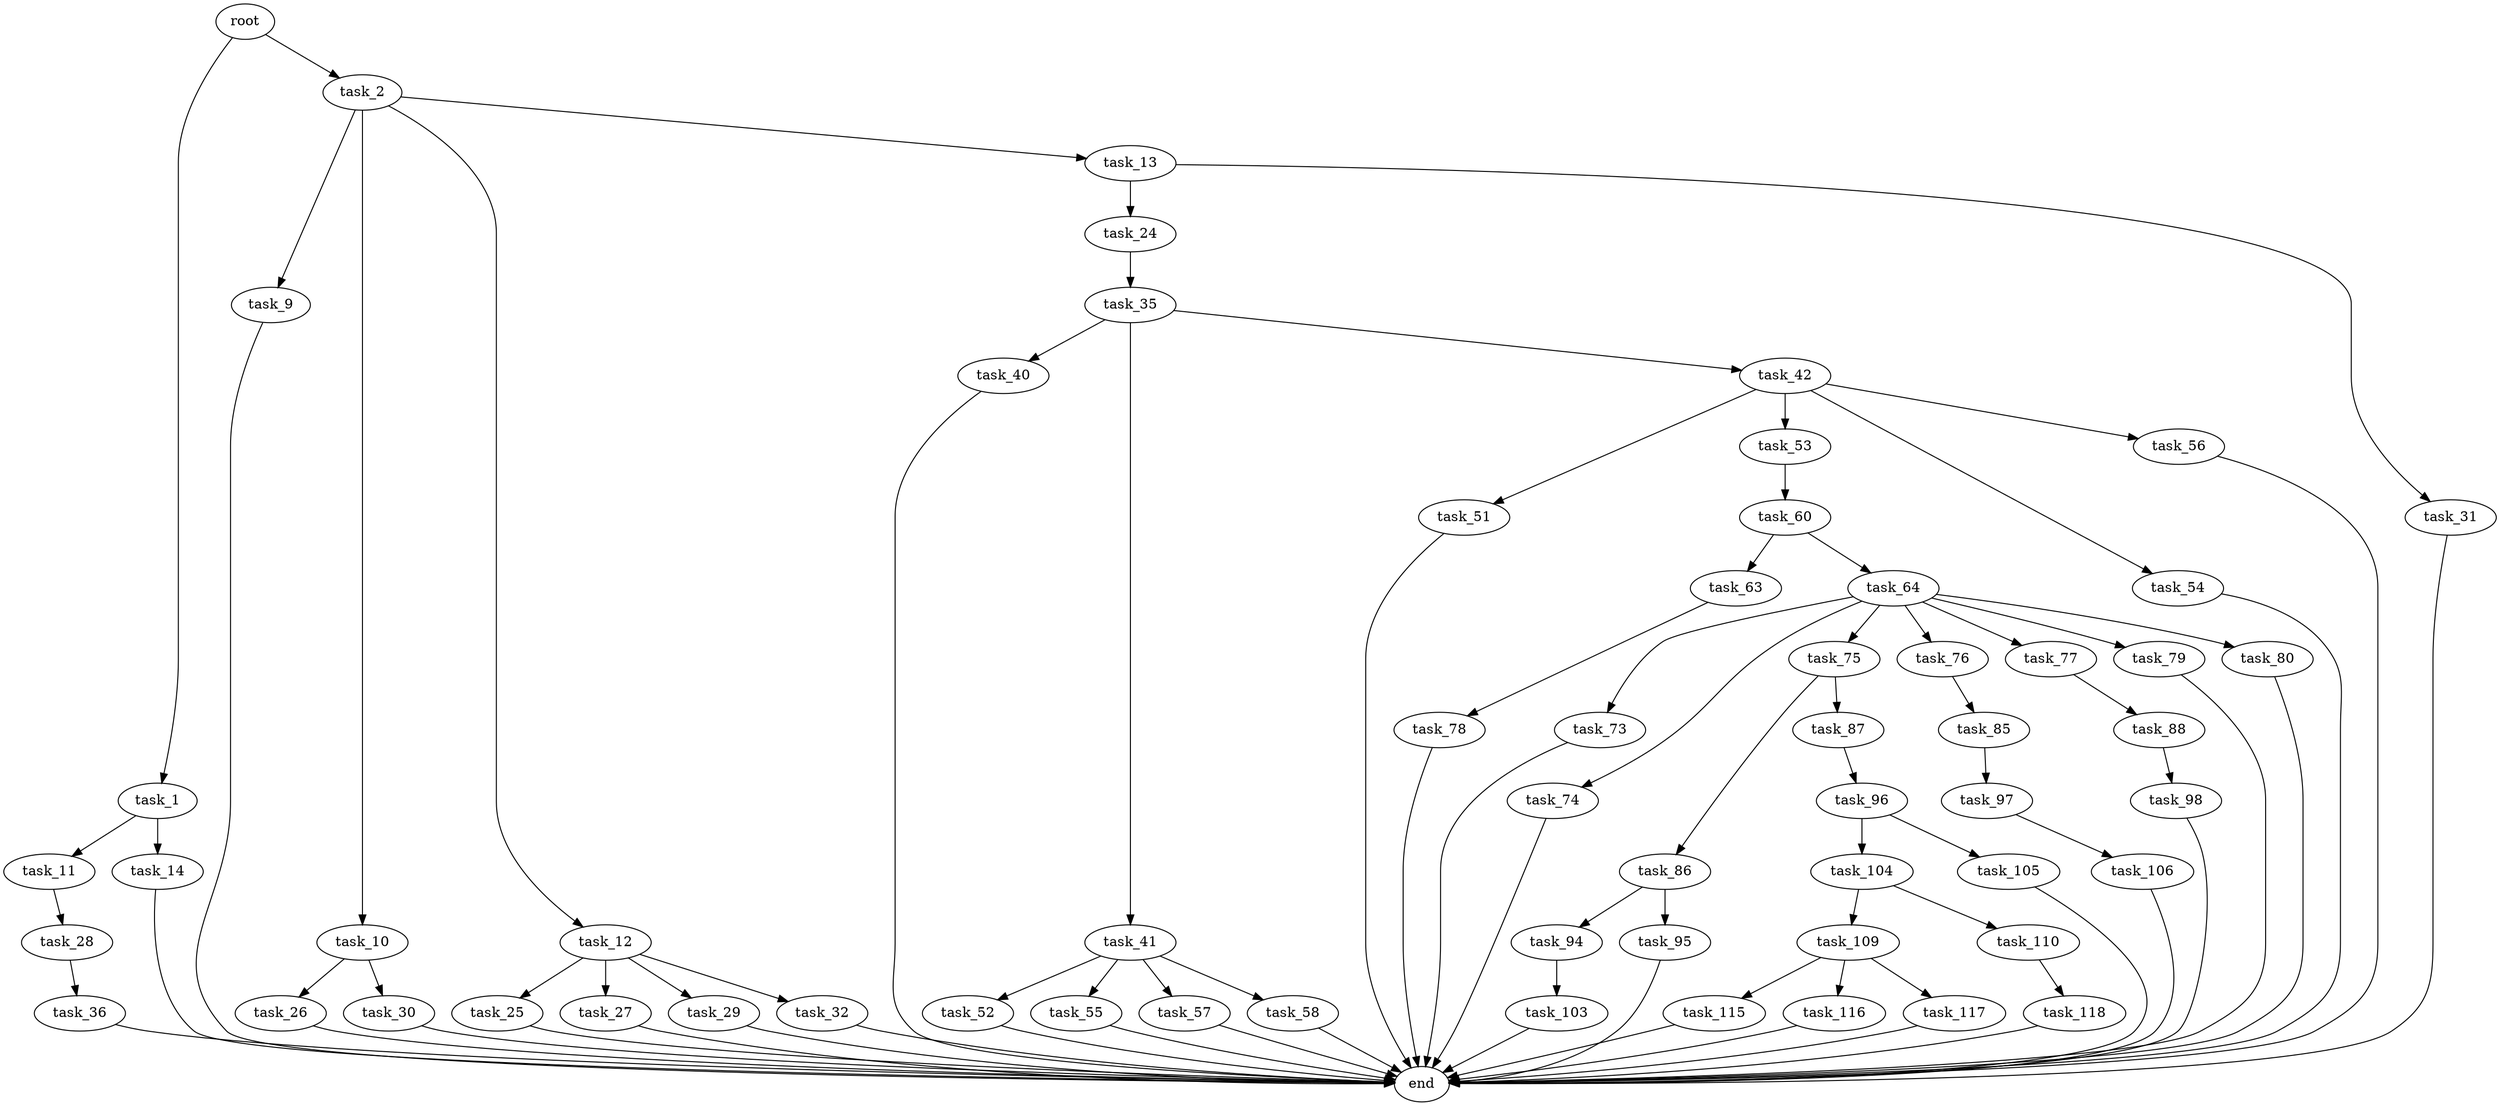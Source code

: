 digraph G {
  root [size="0.000000"];
  task_1 [size="309945862286.000000"];
  task_2 [size="8589934592.000000"];
  task_11 [size="567056086145.000000"];
  task_14 [size="68719476736.000000"];
  task_9 [size="2141325227.000000"];
  task_10 [size="28991029248.000000"];
  task_12 [size="1188378386308.000000"];
  task_13 [size="247828067139.000000"];
  end [size="0.000000"];
  task_26 [size="136932997430.000000"];
  task_30 [size="5552666530.000000"];
  task_28 [size="16172411190.000000"];
  task_25 [size="68719476736.000000"];
  task_27 [size="1228990219411.000000"];
  task_29 [size="782527770334.000000"];
  task_32 [size="47446173618.000000"];
  task_24 [size="57627685911.000000"];
  task_31 [size="12434449706.000000"];
  task_35 [size="821189711289.000000"];
  task_36 [size="19286900375.000000"];
  task_40 [size="68719476736.000000"];
  task_41 [size="32741235516.000000"];
  task_42 [size="8589934592.000000"];
  task_52 [size="8589934592.000000"];
  task_55 [size="1073741824000.000000"];
  task_57 [size="3844351303.000000"];
  task_58 [size="15490914744.000000"];
  task_51 [size="52759821238.000000"];
  task_53 [size="8589934592.000000"];
  task_54 [size="2829117586.000000"];
  task_56 [size="9584297936.000000"];
  task_60 [size="175099848656.000000"];
  task_63 [size="231928233984.000000"];
  task_64 [size="368293445632.000000"];
  task_78 [size="368293445632.000000"];
  task_73 [size="5884092358.000000"];
  task_74 [size="356932811361.000000"];
  task_75 [size="14078735342.000000"];
  task_76 [size="7527222476.000000"];
  task_77 [size="368293445632.000000"];
  task_79 [size="29961238153.000000"];
  task_80 [size="28991029248.000000"];
  task_86 [size="28991029248.000000"];
  task_87 [size="247952098057.000000"];
  task_85 [size="782757789696.000000"];
  task_88 [size="231928233984.000000"];
  task_97 [size="1820089070.000000"];
  task_94 [size="368293445632.000000"];
  task_95 [size="6934985634.000000"];
  task_96 [size="277408851.000000"];
  task_98 [size="1096498402.000000"];
  task_103 [size="68719476736.000000"];
  task_104 [size="6971541159.000000"];
  task_105 [size="1073741824000.000000"];
  task_106 [size="231928233984.000000"];
  task_109 [size="134217728000.000000"];
  task_110 [size="6565228580.000000"];
  task_115 [size="54484569279.000000"];
  task_116 [size="368293445632.000000"];
  task_117 [size="795418438464.000000"];
  task_118 [size="109802485244.000000"];

  root -> task_1 [size="1.000000"];
  root -> task_2 [size="1.000000"];
  task_1 -> task_11 [size="301989888.000000"];
  task_1 -> task_14 [size="301989888.000000"];
  task_2 -> task_9 [size="33554432.000000"];
  task_2 -> task_10 [size="33554432.000000"];
  task_2 -> task_12 [size="33554432.000000"];
  task_2 -> task_13 [size="33554432.000000"];
  task_11 -> task_28 [size="679477248.000000"];
  task_14 -> end [size="1.000000"];
  task_9 -> end [size="1.000000"];
  task_10 -> task_26 [size="75497472.000000"];
  task_10 -> task_30 [size="75497472.000000"];
  task_12 -> task_25 [size="838860800.000000"];
  task_12 -> task_27 [size="838860800.000000"];
  task_12 -> task_29 [size="838860800.000000"];
  task_12 -> task_32 [size="838860800.000000"];
  task_13 -> task_24 [size="411041792.000000"];
  task_13 -> task_31 [size="411041792.000000"];
  task_26 -> end [size="1.000000"];
  task_30 -> end [size="1.000000"];
  task_28 -> task_36 [size="411041792.000000"];
  task_25 -> end [size="1.000000"];
  task_27 -> end [size="1.000000"];
  task_29 -> end [size="1.000000"];
  task_32 -> end [size="1.000000"];
  task_24 -> task_35 [size="75497472.000000"];
  task_31 -> end [size="1.000000"];
  task_35 -> task_40 [size="838860800.000000"];
  task_35 -> task_41 [size="838860800.000000"];
  task_35 -> task_42 [size="838860800.000000"];
  task_36 -> end [size="1.000000"];
  task_40 -> end [size="1.000000"];
  task_41 -> task_52 [size="134217728.000000"];
  task_41 -> task_55 [size="134217728.000000"];
  task_41 -> task_57 [size="134217728.000000"];
  task_41 -> task_58 [size="134217728.000000"];
  task_42 -> task_51 [size="33554432.000000"];
  task_42 -> task_53 [size="33554432.000000"];
  task_42 -> task_54 [size="33554432.000000"];
  task_42 -> task_56 [size="33554432.000000"];
  task_52 -> end [size="1.000000"];
  task_55 -> end [size="1.000000"];
  task_57 -> end [size="1.000000"];
  task_58 -> end [size="1.000000"];
  task_51 -> end [size="1.000000"];
  task_53 -> task_60 [size="33554432.000000"];
  task_54 -> end [size="1.000000"];
  task_56 -> end [size="1.000000"];
  task_60 -> task_63 [size="411041792.000000"];
  task_60 -> task_64 [size="411041792.000000"];
  task_63 -> task_78 [size="301989888.000000"];
  task_64 -> task_73 [size="411041792.000000"];
  task_64 -> task_74 [size="411041792.000000"];
  task_64 -> task_75 [size="411041792.000000"];
  task_64 -> task_76 [size="411041792.000000"];
  task_64 -> task_77 [size="411041792.000000"];
  task_64 -> task_79 [size="411041792.000000"];
  task_64 -> task_80 [size="411041792.000000"];
  task_78 -> end [size="1.000000"];
  task_73 -> end [size="1.000000"];
  task_74 -> end [size="1.000000"];
  task_75 -> task_86 [size="411041792.000000"];
  task_75 -> task_87 [size="411041792.000000"];
  task_76 -> task_85 [size="134217728.000000"];
  task_77 -> task_88 [size="411041792.000000"];
  task_79 -> end [size="1.000000"];
  task_80 -> end [size="1.000000"];
  task_86 -> task_94 [size="75497472.000000"];
  task_86 -> task_95 [size="75497472.000000"];
  task_87 -> task_96 [size="209715200.000000"];
  task_85 -> task_97 [size="679477248.000000"];
  task_88 -> task_98 [size="301989888.000000"];
  task_97 -> task_106 [size="33554432.000000"];
  task_94 -> task_103 [size="411041792.000000"];
  task_95 -> end [size="1.000000"];
  task_96 -> task_104 [size="33554432.000000"];
  task_96 -> task_105 [size="33554432.000000"];
  task_98 -> end [size="1.000000"];
  task_103 -> end [size="1.000000"];
  task_104 -> task_109 [size="411041792.000000"];
  task_104 -> task_110 [size="411041792.000000"];
  task_105 -> end [size="1.000000"];
  task_106 -> end [size="1.000000"];
  task_109 -> task_115 [size="209715200.000000"];
  task_109 -> task_116 [size="209715200.000000"];
  task_109 -> task_117 [size="209715200.000000"];
  task_110 -> task_118 [size="209715200.000000"];
  task_115 -> end [size="1.000000"];
  task_116 -> end [size="1.000000"];
  task_117 -> end [size="1.000000"];
  task_118 -> end [size="1.000000"];
}
